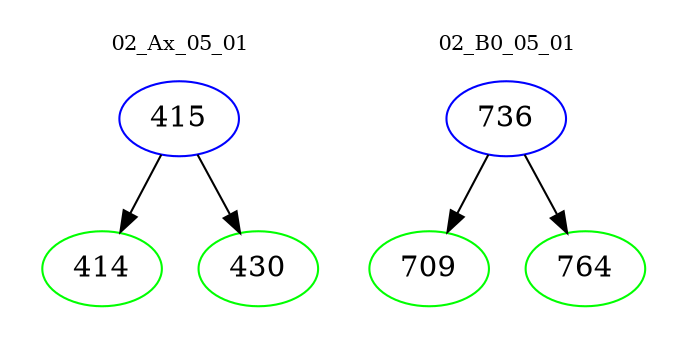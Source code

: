 digraph{
subgraph cluster_0 {
color = white
label = "02_Ax_05_01";
fontsize=10;
T0_415 [label="415", color="blue"]
T0_415 -> T0_414 [color="black"]
T0_414 [label="414", color="green"]
T0_415 -> T0_430 [color="black"]
T0_430 [label="430", color="green"]
}
subgraph cluster_1 {
color = white
label = "02_B0_05_01";
fontsize=10;
T1_736 [label="736", color="blue"]
T1_736 -> T1_709 [color="black"]
T1_709 [label="709", color="green"]
T1_736 -> T1_764 [color="black"]
T1_764 [label="764", color="green"]
}
}
